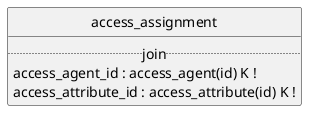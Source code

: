@startuml uml
skinparam monochrome true
skinparam linetype ortho
hide circle

entity access_assignment {
  .. join ..
  access_agent_id : access_agent(id) K !
  access_attribute_id : access_attribute(id) K !
}

@enduml
